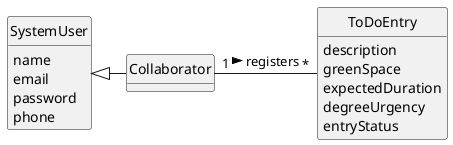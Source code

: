 @startuml
skinparam monochrome true
skinparam packageStyle rectangle
skinparam shadowing false



skinparam classAttributeIconSize 0

hide circle
hide methods


class SystemUser {
    name
    email
    password
    phone

}
class Collaborator {

}


class ToDoEntry{
    description
         greenSpace
         expectedDuration
         degreeUrgency
         entryStatus
}



Collaborator "1" - "*" ToDoEntry : registers >

SystemUser <|- Collaborator
@enduml